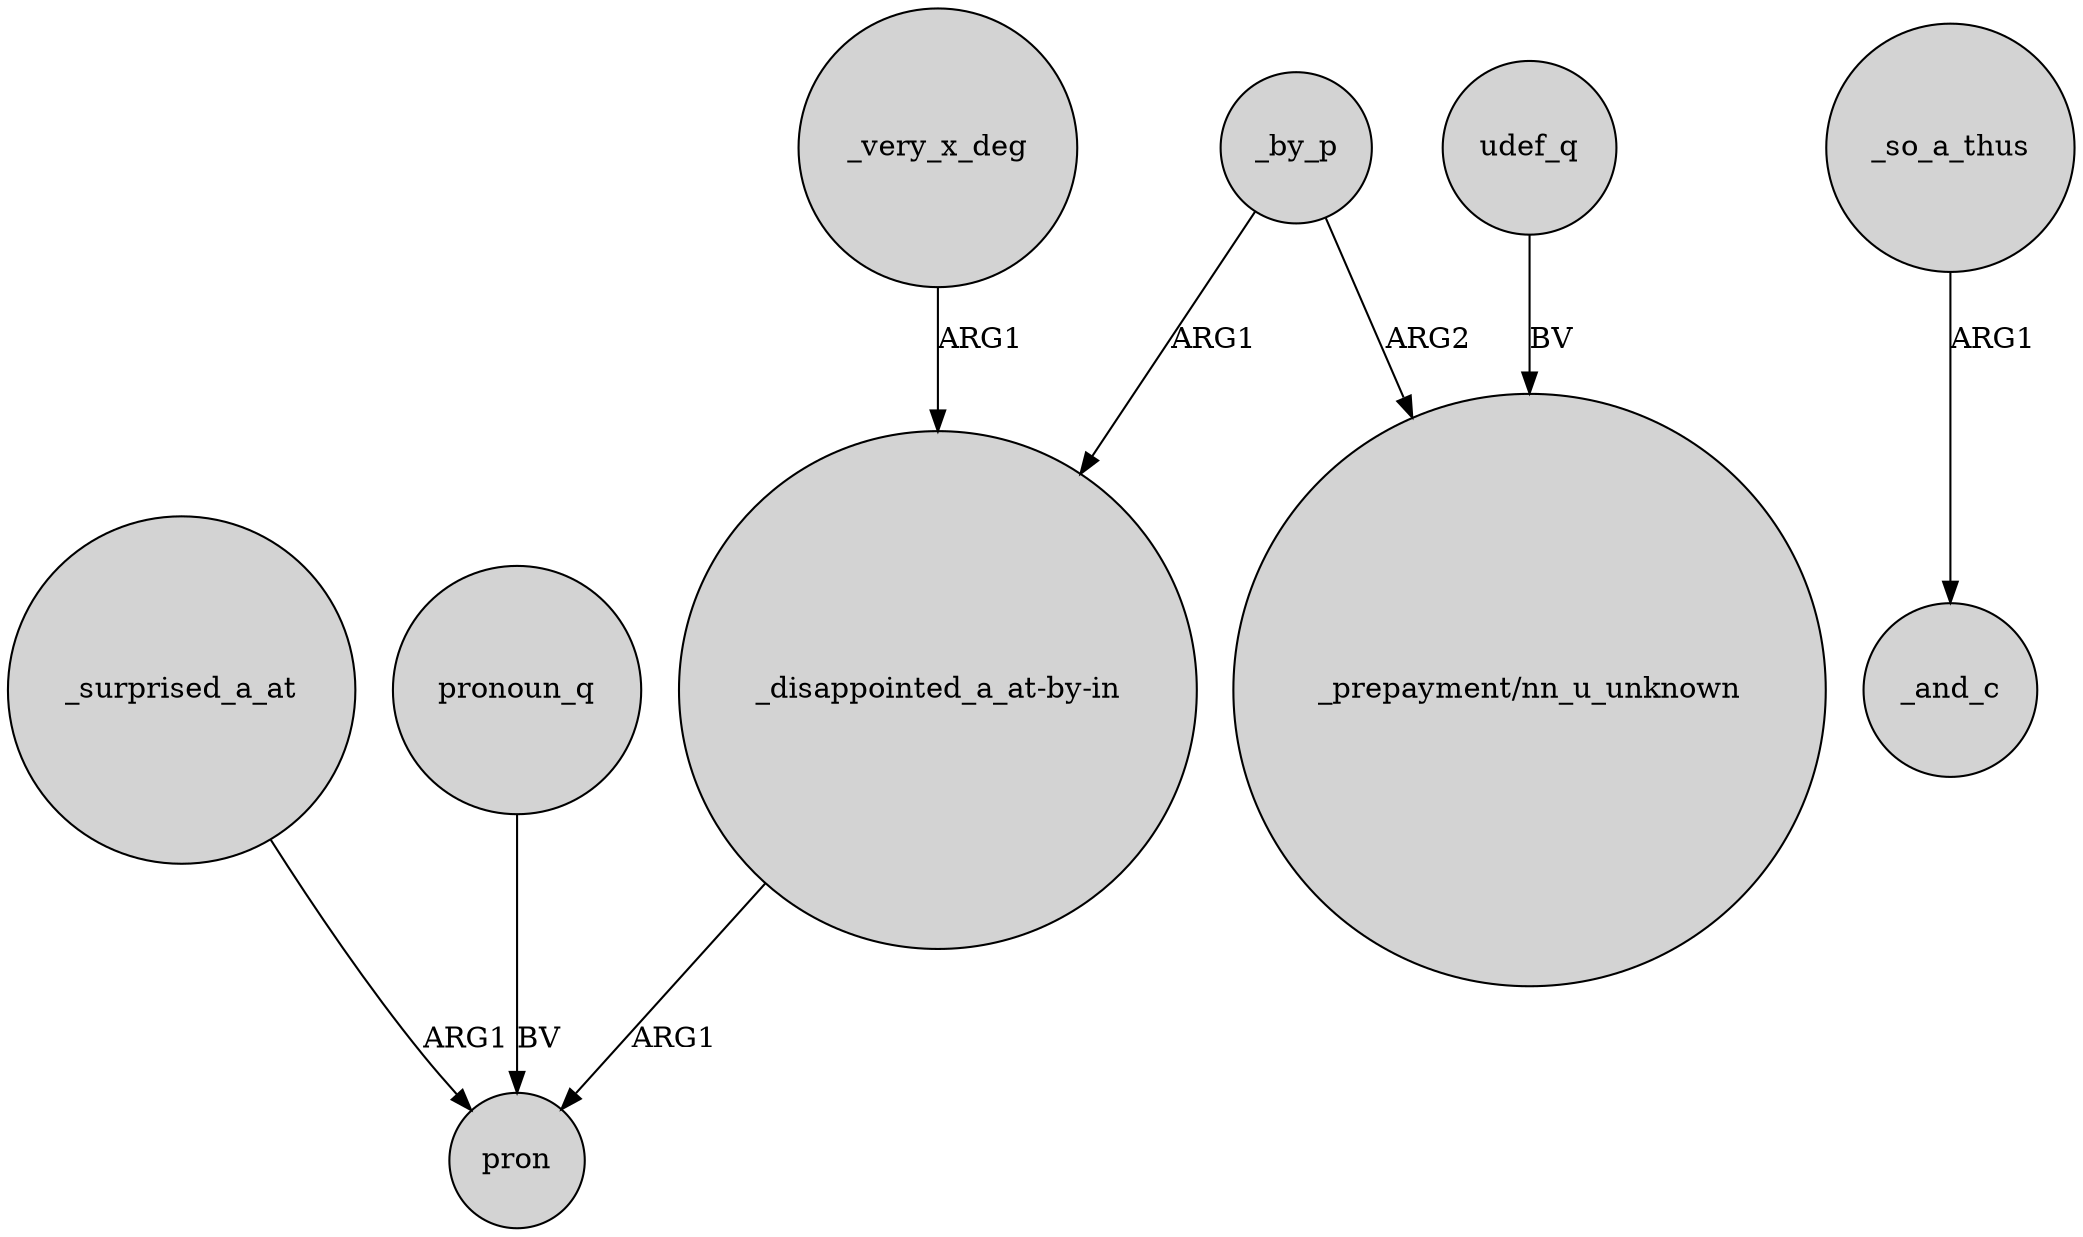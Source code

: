 digraph {
	node [shape=circle style=filled]
	"_disappointed_a_at-by-in" -> pron [label=ARG1]
	_so_a_thus -> _and_c [label=ARG1]
	_very_x_deg -> "_disappointed_a_at-by-in" [label=ARG1]
	_by_p -> "_disappointed_a_at-by-in" [label=ARG1]
	udef_q -> "_prepayment/nn_u_unknown" [label=BV]
	_surprised_a_at -> pron [label=ARG1]
	_by_p -> "_prepayment/nn_u_unknown" [label=ARG2]
	pronoun_q -> pron [label=BV]
}
